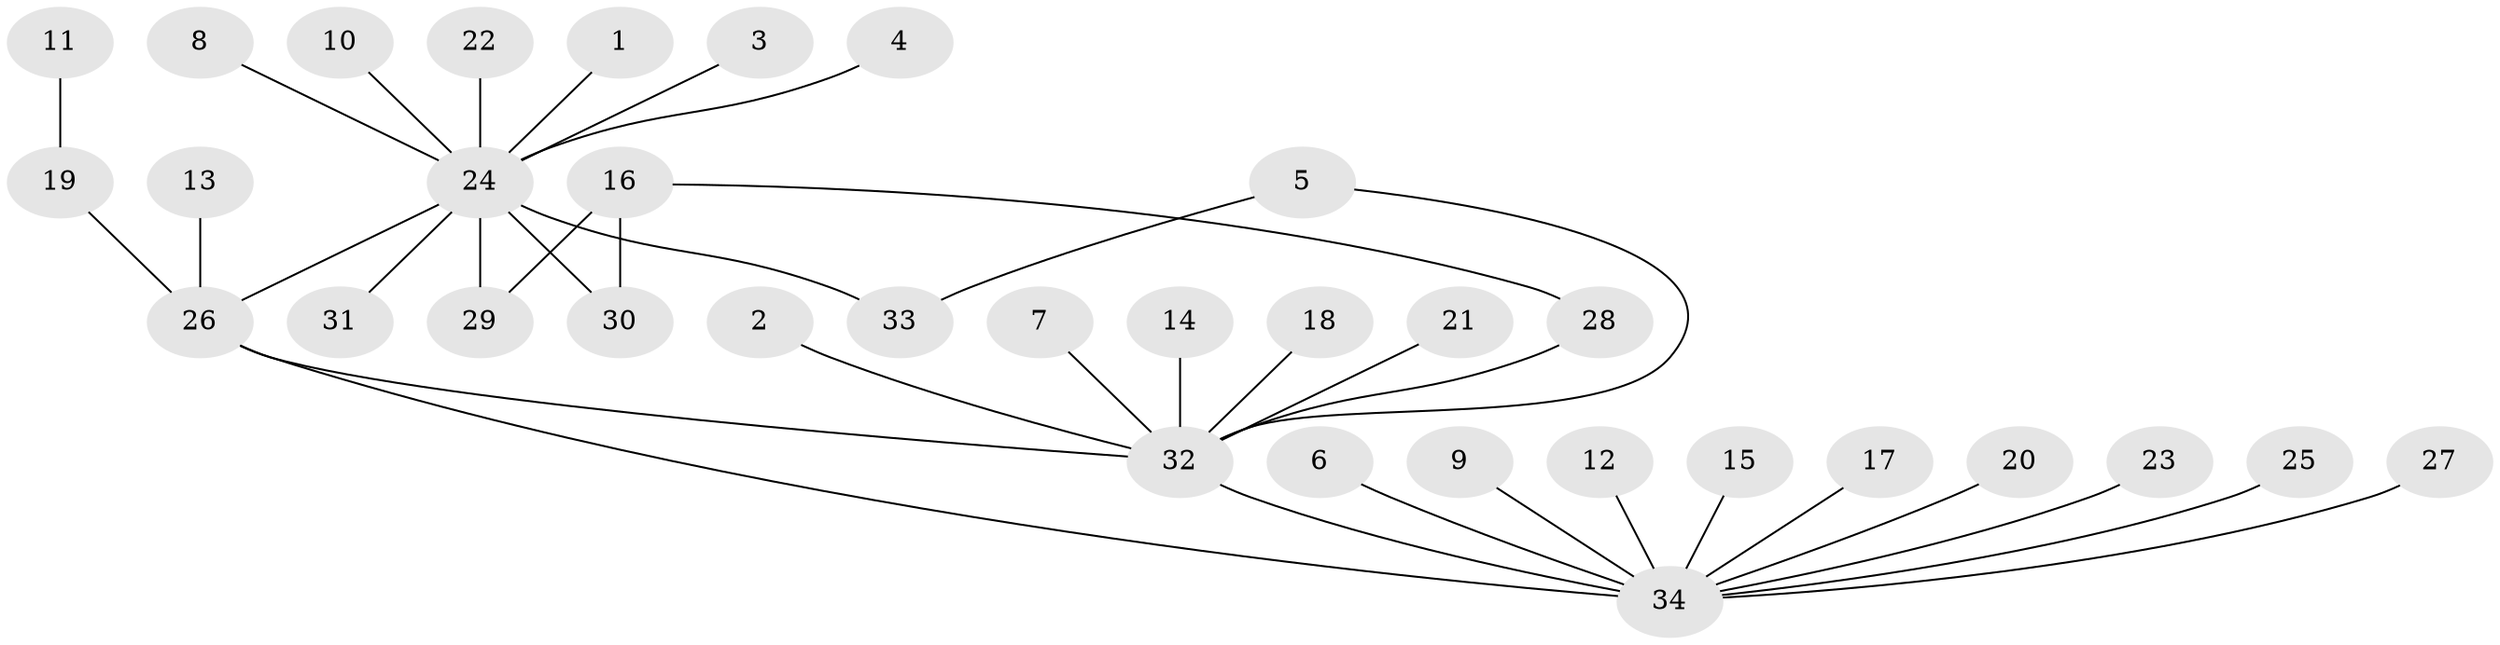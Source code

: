 // original degree distribution, {13: 0.014705882352941176, 6: 0.014705882352941176, 4: 0.07352941176470588, 14: 0.014705882352941176, 1: 0.6323529411764706, 12: 0.014705882352941176, 2: 0.17647058823529413, 5: 0.014705882352941176, 3: 0.04411764705882353}
// Generated by graph-tools (version 1.1) at 2025/49/03/09/25 03:49:48]
// undirected, 34 vertices, 37 edges
graph export_dot {
graph [start="1"]
  node [color=gray90,style=filled];
  1;
  2;
  3;
  4;
  5;
  6;
  7;
  8;
  9;
  10;
  11;
  12;
  13;
  14;
  15;
  16;
  17;
  18;
  19;
  20;
  21;
  22;
  23;
  24;
  25;
  26;
  27;
  28;
  29;
  30;
  31;
  32;
  33;
  34;
  1 -- 24 [weight=1.0];
  2 -- 32 [weight=1.0];
  3 -- 24 [weight=1.0];
  4 -- 24 [weight=1.0];
  5 -- 32 [weight=1.0];
  5 -- 33 [weight=1.0];
  6 -- 34 [weight=1.0];
  7 -- 32 [weight=1.0];
  8 -- 24 [weight=1.0];
  9 -- 34 [weight=1.0];
  10 -- 24 [weight=1.0];
  11 -- 19 [weight=1.0];
  12 -- 34 [weight=1.0];
  13 -- 26 [weight=1.0];
  14 -- 32 [weight=1.0];
  15 -- 34 [weight=1.0];
  16 -- 28 [weight=1.0];
  16 -- 29 [weight=1.0];
  16 -- 30 [weight=1.0];
  17 -- 34 [weight=1.0];
  18 -- 32 [weight=1.0];
  19 -- 26 [weight=1.0];
  20 -- 34 [weight=1.0];
  21 -- 32 [weight=1.0];
  22 -- 24 [weight=1.0];
  23 -- 34 [weight=1.0];
  24 -- 26 [weight=2.0];
  24 -- 29 [weight=1.0];
  24 -- 30 [weight=1.0];
  24 -- 31 [weight=1.0];
  24 -- 33 [weight=1.0];
  25 -- 34 [weight=1.0];
  26 -- 32 [weight=1.0];
  26 -- 34 [weight=1.0];
  27 -- 34 [weight=1.0];
  28 -- 32 [weight=1.0];
  32 -- 34 [weight=2.0];
}
